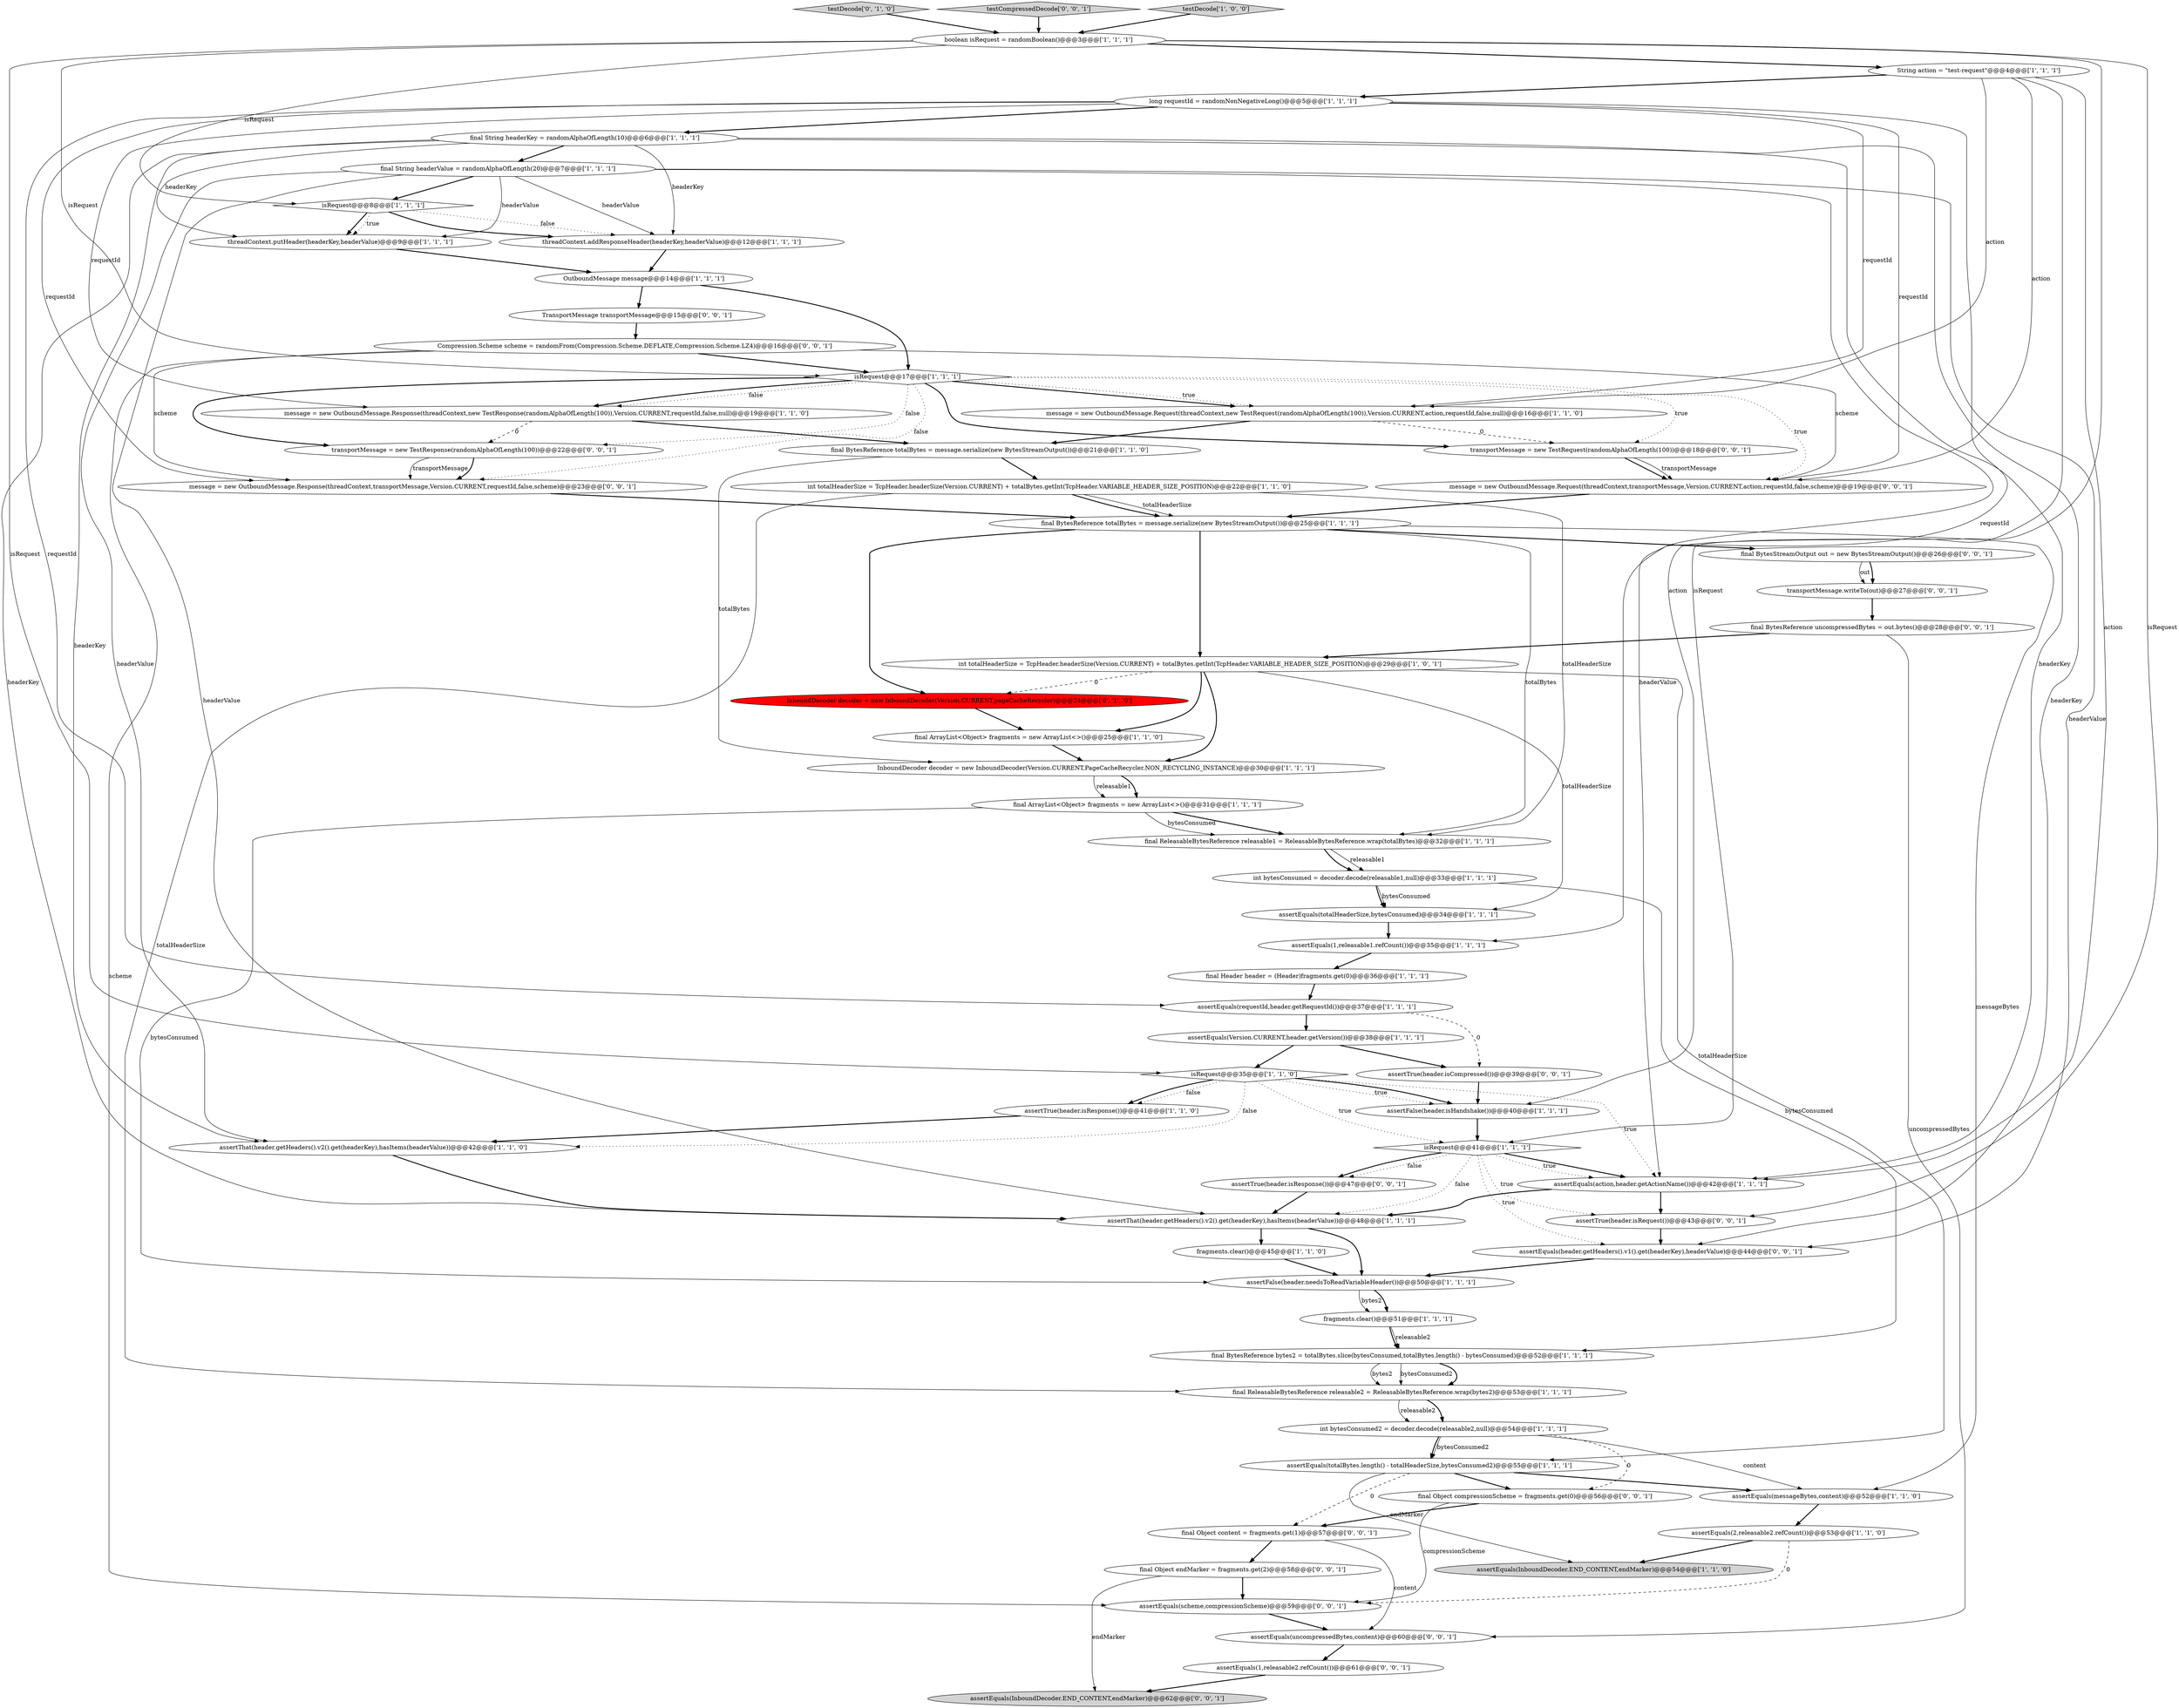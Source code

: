 digraph {
47 [style = filled, label = "assertTrue(header.isResponse())@@@47@@@['0', '0', '1']", fillcolor = white, shape = ellipse image = "AAA0AAABBB3BBB"];
22 [style = filled, label = "assertEquals(messageBytes,content)@@@52@@@['1', '1', '0']", fillcolor = white, shape = ellipse image = "AAA0AAABBB1BBB"];
45 [style = filled, label = "InboundDecoder decoder = new InboundDecoder(Version.CURRENT,pageCacheRecycler)@@@24@@@['0', '1', '0']", fillcolor = red, shape = ellipse image = "AAA1AAABBB2BBB"];
48 [style = filled, label = "final Object compressionScheme = fragments.get(0)@@@56@@@['0', '0', '1']", fillcolor = white, shape = ellipse image = "AAA0AAABBB3BBB"];
33 [style = filled, label = "threadContext.addResponseHeader(headerKey,headerValue)@@@12@@@['1', '1', '1']", fillcolor = white, shape = ellipse image = "AAA0AAABBB1BBB"];
21 [style = filled, label = "assertEquals(1,releasable1.refCount())@@@35@@@['1', '1', '1']", fillcolor = white, shape = ellipse image = "AAA0AAABBB1BBB"];
10 [style = filled, label = "assertEquals(action,header.getActionName())@@@42@@@['1', '1', '1']", fillcolor = white, shape = ellipse image = "AAA0AAABBB1BBB"];
5 [style = filled, label = "assertEquals(totalHeaderSize,bytesConsumed)@@@34@@@['1', '1', '1']", fillcolor = white, shape = ellipse image = "AAA0AAABBB1BBB"];
44 [style = filled, label = "testDecode['0', '1', '0']", fillcolor = lightgray, shape = diamond image = "AAA0AAABBB2BBB"];
31 [style = filled, label = "final BytesReference totalBytes = message.serialize(new BytesStreamOutput())@@@21@@@['1', '1', '0']", fillcolor = white, shape = ellipse image = "AAA0AAABBB1BBB"];
39 [style = filled, label = "isRequest@@@8@@@['1', '1', '1']", fillcolor = white, shape = diamond image = "AAA0AAABBB1BBB"];
51 [style = filled, label = "testCompressedDecode['0', '0', '1']", fillcolor = lightgray, shape = diamond image = "AAA0AAABBB3BBB"];
30 [style = filled, label = "message = new OutboundMessage.Response(threadContext,new TestResponse(randomAlphaOfLength(100)),Version.CURRENT,requestId,false,null)@@@19@@@['1', '1', '0']", fillcolor = white, shape = ellipse image = "AAA0AAABBB1BBB"];
3 [style = filled, label = "int totalHeaderSize = TcpHeader.headerSize(Version.CURRENT) + totalBytes.getInt(TcpHeader.VARIABLE_HEADER_SIZE_POSITION)@@@29@@@['1', '0', '1']", fillcolor = white, shape = ellipse image = "AAA0AAABBB1BBB"];
52 [style = filled, label = "final Object content = fragments.get(1)@@@57@@@['0', '0', '1']", fillcolor = white, shape = ellipse image = "AAA0AAABBB3BBB"];
13 [style = filled, label = "assertEquals(InboundDecoder.END_CONTENT,endMarker)@@@54@@@['1', '1', '0']", fillcolor = lightgray, shape = ellipse image = "AAA0AAABBB1BBB"];
7 [style = filled, label = "OutboundMessage message@@@14@@@['1', '1', '1']", fillcolor = white, shape = ellipse image = "AAA0AAABBB1BBB"];
12 [style = filled, label = "threadContext.putHeader(headerKey,headerValue)@@@9@@@['1', '1', '1']", fillcolor = white, shape = ellipse image = "AAA0AAABBB1BBB"];
8 [style = filled, label = "int totalHeaderSize = TcpHeader.headerSize(Version.CURRENT) + totalBytes.getInt(TcpHeader.VARIABLE_HEADER_SIZE_POSITION)@@@22@@@['1', '1', '0']", fillcolor = white, shape = ellipse image = "AAA0AAABBB1BBB"];
59 [style = filled, label = "assertEquals(uncompressedBytes,content)@@@60@@@['0', '0', '1']", fillcolor = white, shape = ellipse image = "AAA0AAABBB3BBB"];
65 [style = filled, label = "final BytesStreamOutput out = new BytesStreamOutput()@@@26@@@['0', '0', '1']", fillcolor = white, shape = ellipse image = "AAA0AAABBB3BBB"];
43 [style = filled, label = "final Header header = (Header)fragments.get(0)@@@36@@@['1', '1', '1']", fillcolor = white, shape = ellipse image = "AAA0AAABBB1BBB"];
9 [style = filled, label = "isRequest@@@41@@@['1', '1', '1']", fillcolor = white, shape = diamond image = "AAA0AAABBB1BBB"];
34 [style = filled, label = "message = new OutboundMessage.Request(threadContext,new TestRequest(randomAlphaOfLength(100)),Version.CURRENT,action,requestId,false,null)@@@16@@@['1', '1', '0']", fillcolor = white, shape = ellipse image = "AAA0AAABBB1BBB"];
49 [style = filled, label = "assertEquals(scheme,compressionScheme)@@@59@@@['0', '0', '1']", fillcolor = white, shape = ellipse image = "AAA0AAABBB3BBB"];
46 [style = filled, label = "assertTrue(header.isCompressed())@@@39@@@['0', '0', '1']", fillcolor = white, shape = ellipse image = "AAA0AAABBB3BBB"];
62 [style = filled, label = "assertEquals(1,releasable2.refCount())@@@61@@@['0', '0', '1']", fillcolor = white, shape = ellipse image = "AAA0AAABBB3BBB"];
36 [style = filled, label = "final String headerKey = randomAlphaOfLength(10)@@@6@@@['1', '1', '1']", fillcolor = white, shape = ellipse image = "AAA0AAABBB1BBB"];
16 [style = filled, label = "final String headerValue = randomAlphaOfLength(20)@@@7@@@['1', '1', '1']", fillcolor = white, shape = ellipse image = "AAA0AAABBB1BBB"];
57 [style = filled, label = "transportMessage = new TestRequest(randomAlphaOfLength(100))@@@18@@@['0', '0', '1']", fillcolor = white, shape = ellipse image = "AAA0AAABBB3BBB"];
41 [style = filled, label = "final BytesReference totalBytes = message.serialize(new BytesStreamOutput())@@@25@@@['1', '1', '1']", fillcolor = white, shape = ellipse image = "AAA0AAABBB1BBB"];
37 [style = filled, label = "assertThat(header.getHeaders().v2().get(headerKey),hasItems(headerValue))@@@48@@@['1', '1', '1']", fillcolor = white, shape = ellipse image = "AAA0AAABBB1BBB"];
50 [style = filled, label = "final BytesReference uncompressedBytes = out.bytes()@@@28@@@['0', '0', '1']", fillcolor = white, shape = ellipse image = "AAA0AAABBB3BBB"];
54 [style = filled, label = "Compression.Scheme scheme = randomFrom(Compression.Scheme.DEFLATE,Compression.Scheme.LZ4)@@@16@@@['0', '0', '1']", fillcolor = white, shape = ellipse image = "AAA0AAABBB3BBB"];
55 [style = filled, label = "final Object endMarker = fragments.get(2)@@@58@@@['0', '0', '1']", fillcolor = white, shape = ellipse image = "AAA0AAABBB3BBB"];
40 [style = filled, label = "assertEquals(2,releasable2.refCount())@@@53@@@['1', '1', '0']", fillcolor = white, shape = ellipse image = "AAA0AAABBB1BBB"];
18 [style = filled, label = "final ReleasableBytesReference releasable2 = ReleasableBytesReference.wrap(bytes2)@@@53@@@['1', '1', '1']", fillcolor = white, shape = ellipse image = "AAA0AAABBB1BBB"];
24 [style = filled, label = "isRequest@@@35@@@['1', '1', '0']", fillcolor = white, shape = diamond image = "AAA0AAABBB1BBB"];
1 [style = filled, label = "final ArrayList<Object> fragments = new ArrayList<>()@@@25@@@['1', '1', '0']", fillcolor = white, shape = ellipse image = "AAA0AAABBB1BBB"];
28 [style = filled, label = "assertThat(header.getHeaders().v2().get(headerKey),hasItems(headerValue))@@@42@@@['1', '1', '0']", fillcolor = white, shape = ellipse image = "AAA0AAABBB1BBB"];
6 [style = filled, label = "assertFalse(header.isHandshake())@@@40@@@['1', '1', '1']", fillcolor = white, shape = ellipse image = "AAA0AAABBB1BBB"];
38 [style = filled, label = "assertFalse(header.needsToReadVariableHeader())@@@50@@@['1', '1', '1']", fillcolor = white, shape = ellipse image = "AAA0AAABBB1BBB"];
15 [style = filled, label = "boolean isRequest = randomBoolean()@@@3@@@['1', '1', '1']", fillcolor = white, shape = ellipse image = "AAA0AAABBB1BBB"];
60 [style = filled, label = "assertEquals(header.getHeaders().v1().get(headerKey),headerValue)@@@44@@@['0', '0', '1']", fillcolor = white, shape = ellipse image = "AAA0AAABBB3BBB"];
26 [style = filled, label = "assertTrue(header.isResponse())@@@41@@@['1', '1', '0']", fillcolor = white, shape = ellipse image = "AAA0AAABBB1BBB"];
64 [style = filled, label = "assertEquals(InboundDecoder.END_CONTENT,endMarker)@@@62@@@['0', '0', '1']", fillcolor = lightgray, shape = ellipse image = "AAA0AAABBB3BBB"];
14 [style = filled, label = "fragments.clear()@@@51@@@['1', '1', '1']", fillcolor = white, shape = ellipse image = "AAA0AAABBB1BBB"];
4 [style = filled, label = "fragments.clear()@@@45@@@['1', '1', '0']", fillcolor = white, shape = ellipse image = "AAA0AAABBB1BBB"];
42 [style = filled, label = "int bytesConsumed = decoder.decode(releasable1,null)@@@33@@@['1', '1', '1']", fillcolor = white, shape = ellipse image = "AAA0AAABBB1BBB"];
53 [style = filled, label = "message = new OutboundMessage.Request(threadContext,transportMessage,Version.CURRENT,action,requestId,false,scheme)@@@19@@@['0', '0', '1']", fillcolor = white, shape = ellipse image = "AAA0AAABBB3BBB"];
19 [style = filled, label = "final BytesReference bytes2 = totalBytes.slice(bytesConsumed,totalBytes.length() - bytesConsumed)@@@52@@@['1', '1', '1']", fillcolor = white, shape = ellipse image = "AAA0AAABBB1BBB"];
29 [style = filled, label = "testDecode['1', '0', '0']", fillcolor = lightgray, shape = diamond image = "AAA0AAABBB1BBB"];
25 [style = filled, label = "final ReleasableBytesReference releasable1 = ReleasableBytesReference.wrap(totalBytes)@@@32@@@['1', '1', '1']", fillcolor = white, shape = ellipse image = "AAA0AAABBB1BBB"];
20 [style = filled, label = "int bytesConsumed2 = decoder.decode(releasable2,null)@@@54@@@['1', '1', '1']", fillcolor = white, shape = ellipse image = "AAA0AAABBB1BBB"];
11 [style = filled, label = "InboundDecoder decoder = new InboundDecoder(Version.CURRENT,PageCacheRecycler.NON_RECYCLING_INSTANCE)@@@30@@@['1', '1', '1']", fillcolor = white, shape = ellipse image = "AAA0AAABBB1BBB"];
56 [style = filled, label = "message = new OutboundMessage.Response(threadContext,transportMessage,Version.CURRENT,requestId,false,scheme)@@@23@@@['0', '0', '1']", fillcolor = white, shape = ellipse image = "AAA0AAABBB3BBB"];
58 [style = filled, label = "assertTrue(header.isRequest())@@@43@@@['0', '0', '1']", fillcolor = white, shape = ellipse image = "AAA0AAABBB3BBB"];
17 [style = filled, label = "final ArrayList<Object> fragments = new ArrayList<>()@@@31@@@['1', '1', '1']", fillcolor = white, shape = ellipse image = "AAA0AAABBB1BBB"];
66 [style = filled, label = "transportMessage = new TestResponse(randomAlphaOfLength(100))@@@22@@@['0', '0', '1']", fillcolor = white, shape = ellipse image = "AAA0AAABBB3BBB"];
63 [style = filled, label = "TransportMessage transportMessage@@@15@@@['0', '0', '1']", fillcolor = white, shape = ellipse image = "AAA0AAABBB3BBB"];
61 [style = filled, label = "transportMessage.writeTo(out)@@@27@@@['0', '0', '1']", fillcolor = white, shape = ellipse image = "AAA0AAABBB3BBB"];
32 [style = filled, label = "isRequest@@@17@@@['1', '1', '1']", fillcolor = white, shape = diamond image = "AAA0AAABBB1BBB"];
0 [style = filled, label = "assertEquals(requestId,header.getRequestId())@@@37@@@['1', '1', '1']", fillcolor = white, shape = ellipse image = "AAA0AAABBB1BBB"];
35 [style = filled, label = "String action = \"test-request\"@@@4@@@['1', '1', '1']", fillcolor = white, shape = ellipse image = "AAA0AAABBB1BBB"];
2 [style = filled, label = "assertEquals(Version.CURRENT,header.getVersion())@@@38@@@['1', '1', '1']", fillcolor = white, shape = ellipse image = "AAA0AAABBB1BBB"];
23 [style = filled, label = "long requestId = randomNonNegativeLong()@@@5@@@['1', '1', '1']", fillcolor = white, shape = ellipse image = "AAA0AAABBB1BBB"];
27 [style = filled, label = "assertEquals(totalBytes.length() - totalHeaderSize,bytesConsumed2)@@@55@@@['1', '1', '1']", fillcolor = white, shape = ellipse image = "AAA0AAABBB1BBB"];
42->19 [style = solid, label="bytesConsumed"];
9->58 [style = dotted, label="true"];
17->25 [style = bold, label=""];
23->34 [style = solid, label="requestId"];
7->32 [style = bold, label=""];
29->15 [style = bold, label=""];
24->6 [style = dotted, label="true"];
49->59 [style = bold, label=""];
35->34 [style = solid, label="action"];
55->49 [style = bold, label=""];
21->43 [style = bold, label=""];
56->41 [style = bold, label=""];
31->11 [style = solid, label="totalBytes"];
44->15 [style = bold, label=""];
58->60 [style = bold, label=""];
59->62 [style = bold, label=""];
48->49 [style = solid, label="compressionScheme"];
47->37 [style = bold, label=""];
32->34 [style = bold, label=""];
52->55 [style = bold, label=""];
9->10 [style = bold, label=""];
20->22 [style = solid, label="content"];
40->13 [style = bold, label=""];
9->37 [style = dotted, label="false"];
12->7 [style = bold, label=""];
20->27 [style = bold, label=""];
11->17 [style = solid, label="releasable1"];
54->56 [style = solid, label="scheme"];
54->49 [style = solid, label="scheme"];
48->52 [style = bold, label=""];
35->23 [style = bold, label=""];
30->66 [style = dashed, label="0"];
37->38 [style = bold, label=""];
9->47 [style = dotted, label="false"];
53->41 [style = bold, label=""];
36->60 [style = solid, label="headerKey"];
9->47 [style = bold, label=""];
27->13 [style = solid, label="endMarker"];
43->0 [style = bold, label=""];
41->45 [style = bold, label=""];
23->36 [style = bold, label=""];
20->27 [style = solid, label="bytesConsumed2"];
26->28 [style = bold, label=""];
2->24 [style = bold, label=""];
36->28 [style = solid, label="headerKey"];
33->7 [style = bold, label=""];
19->18 [style = bold, label=""];
28->37 [style = bold, label=""];
4->38 [style = bold, label=""];
40->49 [style = dashed, label="0"];
23->53 [style = solid, label="requestId"];
55->64 [style = solid, label="endMarker"];
15->39 [style = solid, label="isRequest"];
35->10 [style = solid, label="action"];
63->54 [style = bold, label=""];
24->26 [style = dotted, label="false"];
46->6 [style = bold, label=""];
15->24 [style = solid, label="isRequest"];
17->38 [style = solid, label="bytesConsumed"];
3->27 [style = solid, label="totalHeaderSize"];
3->11 [style = bold, label=""];
19->18 [style = solid, label="bytes2"];
50->3 [style = bold, label=""];
34->31 [style = bold, label=""];
23->56 [style = solid, label="requestId"];
20->48 [style = dashed, label="0"];
41->65 [style = bold, label=""];
52->59 [style = solid, label="content"];
27->22 [style = bold, label=""];
15->35 [style = bold, label=""];
1->11 [style = bold, label=""];
45->1 [style = bold, label=""];
5->21 [style = bold, label=""];
18->20 [style = bold, label=""];
32->30 [style = dotted, label="false"];
16->12 [style = solid, label="headerValue"];
15->32 [style = solid, label="isRequest"];
39->12 [style = bold, label=""];
36->16 [style = bold, label=""];
9->60 [style = dotted, label="true"];
11->17 [style = bold, label=""];
16->39 [style = bold, label=""];
65->61 [style = bold, label=""];
17->25 [style = solid, label="bytesConsumed"];
9->10 [style = dotted, label="true"];
16->33 [style = solid, label="headerValue"];
7->63 [style = bold, label=""];
57->53 [style = bold, label=""];
32->66 [style = bold, label=""];
8->41 [style = bold, label=""];
32->34 [style = dotted, label="true"];
3->1 [style = bold, label=""];
32->66 [style = dotted, label="false"];
23->0 [style = solid, label="requestId"];
66->56 [style = solid, label="transportMessage"];
32->57 [style = dotted, label="true"];
14->19 [style = bold, label=""];
32->53 [style = dotted, label="true"];
32->57 [style = bold, label=""];
36->37 [style = solid, label="headerKey"];
41->25 [style = solid, label="totalBytes"];
32->30 [style = bold, label=""];
60->38 [style = bold, label=""];
39->33 [style = bold, label=""];
65->61 [style = solid, label="out"];
24->26 [style = bold, label=""];
15->58 [style = solid, label="isRequest"];
3->5 [style = solid, label="totalHeaderSize"];
30->31 [style = bold, label=""];
57->53 [style = solid, label="transportMessage"];
3->45 [style = dashed, label="0"];
32->56 [style = dotted, label="false"];
25->42 [style = bold, label=""];
15->9 [style = solid, label="isRequest"];
0->46 [style = dashed, label="0"];
39->12 [style = dotted, label="true"];
31->8 [style = bold, label=""];
14->19 [style = solid, label="releasable2"];
8->18 [style = solid, label="totalHeaderSize"];
16->37 [style = solid, label="headerValue"];
25->42 [style = solid, label="releasable1"];
22->40 [style = bold, label=""];
10->37 [style = bold, label=""];
18->20 [style = solid, label="releasable2"];
36->10 [style = solid, label="headerKey"];
2->46 [style = bold, label=""];
41->22 [style = solid, label="messageBytes"];
36->12 [style = solid, label="headerKey"];
8->25 [style = solid, label="totalHeaderSize"];
24->28 [style = dotted, label="false"];
41->3 [style = bold, label=""];
0->2 [style = bold, label=""];
50->59 [style = solid, label="uncompressedBytes"];
24->9 [style = dotted, label="true"];
35->6 [style = solid, label="action"];
23->21 [style = solid, label="requestId"];
16->28 [style = solid, label="headerValue"];
16->10 [style = solid, label="headerValue"];
62->64 [style = bold, label=""];
38->14 [style = solid, label="bytes2"];
39->33 [style = dotted, label="false"];
19->18 [style = solid, label="bytesConsumed2"];
8->41 [style = solid, label="totalHeaderSize"];
37->4 [style = bold, label=""];
35->53 [style = solid, label="action"];
38->14 [style = bold, label=""];
24->10 [style = dotted, label="true"];
54->53 [style = solid, label="scheme"];
34->57 [style = dashed, label="0"];
16->60 [style = solid, label="headerValue"];
42->5 [style = solid, label="bytesConsumed"];
61->50 [style = bold, label=""];
27->48 [style = bold, label=""];
54->32 [style = bold, label=""];
27->52 [style = dashed, label="0"];
42->5 [style = bold, label=""];
51->15 [style = bold, label=""];
36->33 [style = solid, label="headerKey"];
6->9 [style = bold, label=""];
24->6 [style = bold, label=""];
10->58 [style = bold, label=""];
23->30 [style = solid, label="requestId"];
66->56 [style = bold, label=""];
}
